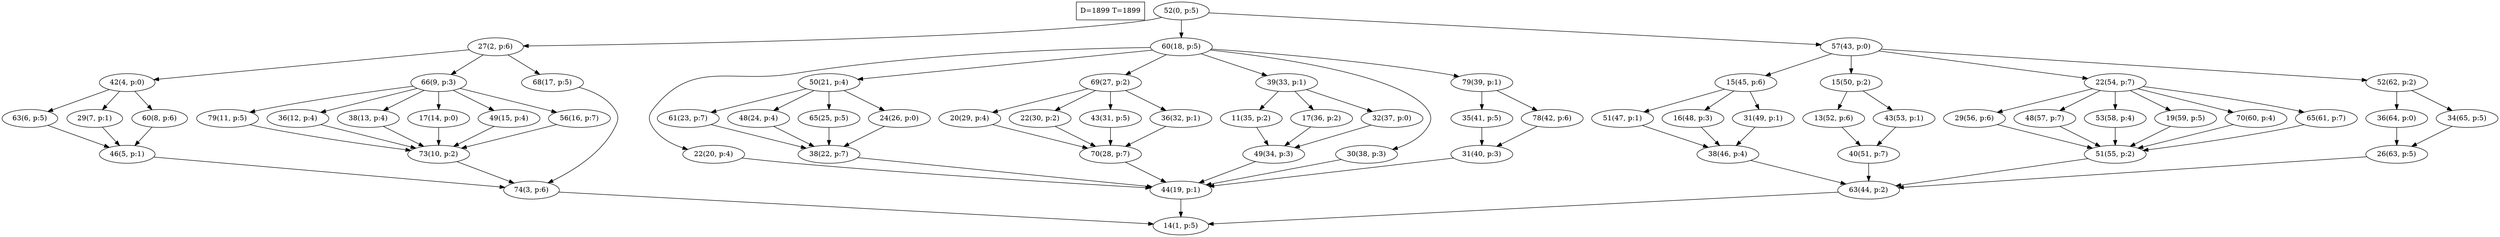 digraph Task {
i [shape=box, label="D=1899 T=1899"]; 
0 [label="52(0, p:5)"];
1 [label="14(1, p:5)"];
2 [label="27(2, p:6)"];
3 [label="74(3, p:6)"];
4 [label="42(4, p:0)"];
5 [label="46(5, p:1)"];
6 [label="63(6, p:5)"];
7 [label="29(7, p:1)"];
8 [label="60(8, p:6)"];
9 [label="66(9, p:3)"];
10 [label="73(10, p:2)"];
11 [label="79(11, p:5)"];
12 [label="36(12, p:4)"];
13 [label="38(13, p:4)"];
14 [label="17(14, p:0)"];
15 [label="49(15, p:4)"];
16 [label="56(16, p:7)"];
17 [label="68(17, p:5)"];
18 [label="60(18, p:5)"];
19 [label="44(19, p:1)"];
20 [label="22(20, p:4)"];
21 [label="50(21, p:4)"];
22 [label="38(22, p:7)"];
23 [label="61(23, p:7)"];
24 [label="48(24, p:4)"];
25 [label="65(25, p:5)"];
26 [label="24(26, p:0)"];
27 [label="69(27, p:2)"];
28 [label="70(28, p:7)"];
29 [label="20(29, p:4)"];
30 [label="22(30, p:2)"];
31 [label="43(31, p:5)"];
32 [label="36(32, p:1)"];
33 [label="39(33, p:1)"];
34 [label="49(34, p:3)"];
35 [label="11(35, p:2)"];
36 [label="17(36, p:2)"];
37 [label="32(37, p:0)"];
38 [label="30(38, p:3)"];
39 [label="79(39, p:1)"];
40 [label="31(40, p:3)"];
41 [label="35(41, p:5)"];
42 [label="78(42, p:6)"];
43 [label="57(43, p:0)"];
44 [label="63(44, p:2)"];
45 [label="15(45, p:6)"];
46 [label="38(46, p:4)"];
47 [label="51(47, p:1)"];
48 [label="16(48, p:3)"];
49 [label="31(49, p:1)"];
50 [label="15(50, p:2)"];
51 [label="40(51, p:7)"];
52 [label="13(52, p:6)"];
53 [label="43(53, p:1)"];
54 [label="22(54, p:7)"];
55 [label="51(55, p:2)"];
56 [label="29(56, p:6)"];
57 [label="48(57, p:7)"];
58 [label="53(58, p:4)"];
59 [label="19(59, p:5)"];
60 [label="70(60, p:4)"];
61 [label="65(61, p:7)"];
62 [label="52(62, p:2)"];
63 [label="26(63, p:5)"];
64 [label="36(64, p:0)"];
65 [label="34(65, p:5)"];
0 -> 2;
0 -> 18;
0 -> 43;
2 -> 4;
2 -> 9;
2 -> 17;
3 -> 1;
4 -> 6;
4 -> 7;
4 -> 8;
5 -> 3;
6 -> 5;
7 -> 5;
8 -> 5;
9 -> 11;
9 -> 12;
9 -> 13;
9 -> 14;
9 -> 15;
9 -> 16;
10 -> 3;
11 -> 10;
12 -> 10;
13 -> 10;
14 -> 10;
15 -> 10;
16 -> 10;
17 -> 3;
18 -> 20;
18 -> 21;
18 -> 27;
18 -> 33;
18 -> 38;
18 -> 39;
19 -> 1;
20 -> 19;
21 -> 23;
21 -> 24;
21 -> 25;
21 -> 26;
22 -> 19;
23 -> 22;
24 -> 22;
25 -> 22;
26 -> 22;
27 -> 29;
27 -> 30;
27 -> 31;
27 -> 32;
28 -> 19;
29 -> 28;
30 -> 28;
31 -> 28;
32 -> 28;
33 -> 35;
33 -> 36;
33 -> 37;
34 -> 19;
35 -> 34;
36 -> 34;
37 -> 34;
38 -> 19;
39 -> 41;
39 -> 42;
40 -> 19;
41 -> 40;
42 -> 40;
43 -> 45;
43 -> 50;
43 -> 54;
43 -> 62;
44 -> 1;
45 -> 47;
45 -> 48;
45 -> 49;
46 -> 44;
47 -> 46;
48 -> 46;
49 -> 46;
50 -> 52;
50 -> 53;
51 -> 44;
52 -> 51;
53 -> 51;
54 -> 56;
54 -> 57;
54 -> 58;
54 -> 59;
54 -> 60;
54 -> 61;
55 -> 44;
56 -> 55;
57 -> 55;
58 -> 55;
59 -> 55;
60 -> 55;
61 -> 55;
62 -> 64;
62 -> 65;
63 -> 44;
64 -> 63;
65 -> 63;
}